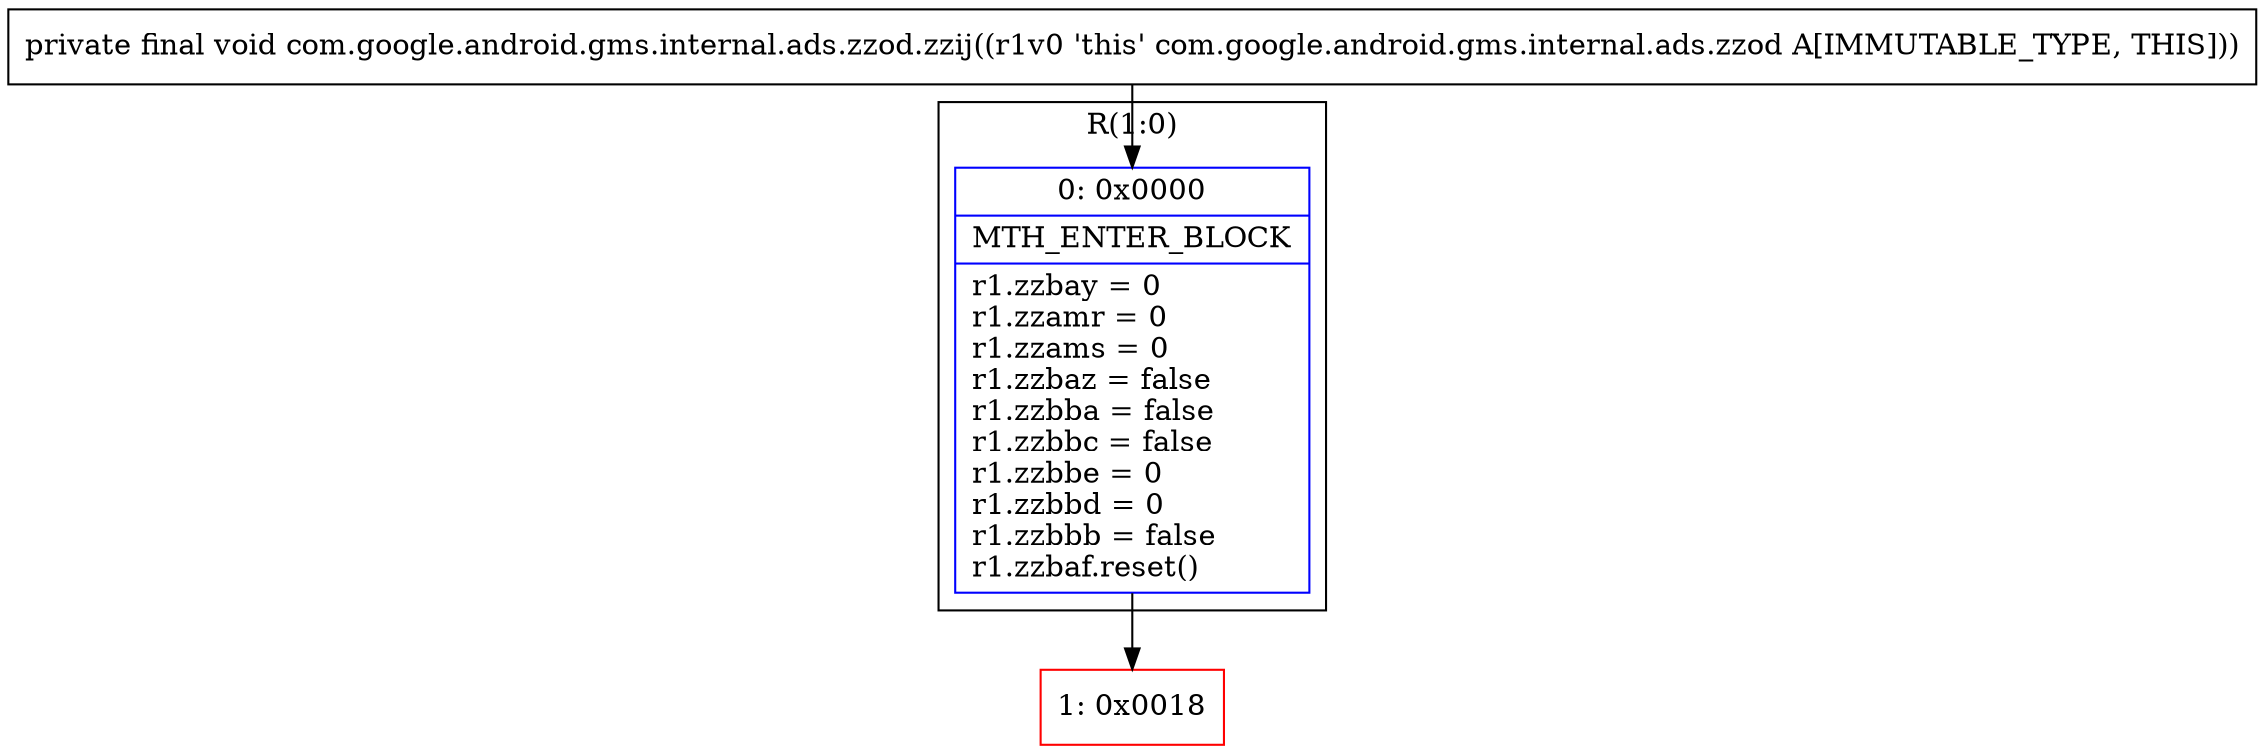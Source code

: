digraph "CFG forcom.google.android.gms.internal.ads.zzod.zzij()V" {
subgraph cluster_Region_818334227 {
label = "R(1:0)";
node [shape=record,color=blue];
Node_0 [shape=record,label="{0\:\ 0x0000|MTH_ENTER_BLOCK\l|r1.zzbay = 0\lr1.zzamr = 0\lr1.zzams = 0\lr1.zzbaz = false\lr1.zzbba = false\lr1.zzbbc = false\lr1.zzbbe = 0\lr1.zzbbd = 0\lr1.zzbbb = false\lr1.zzbaf.reset()\l}"];
}
Node_1 [shape=record,color=red,label="{1\:\ 0x0018}"];
MethodNode[shape=record,label="{private final void com.google.android.gms.internal.ads.zzod.zzij((r1v0 'this' com.google.android.gms.internal.ads.zzod A[IMMUTABLE_TYPE, THIS])) }"];
MethodNode -> Node_0;
Node_0 -> Node_1;
}

